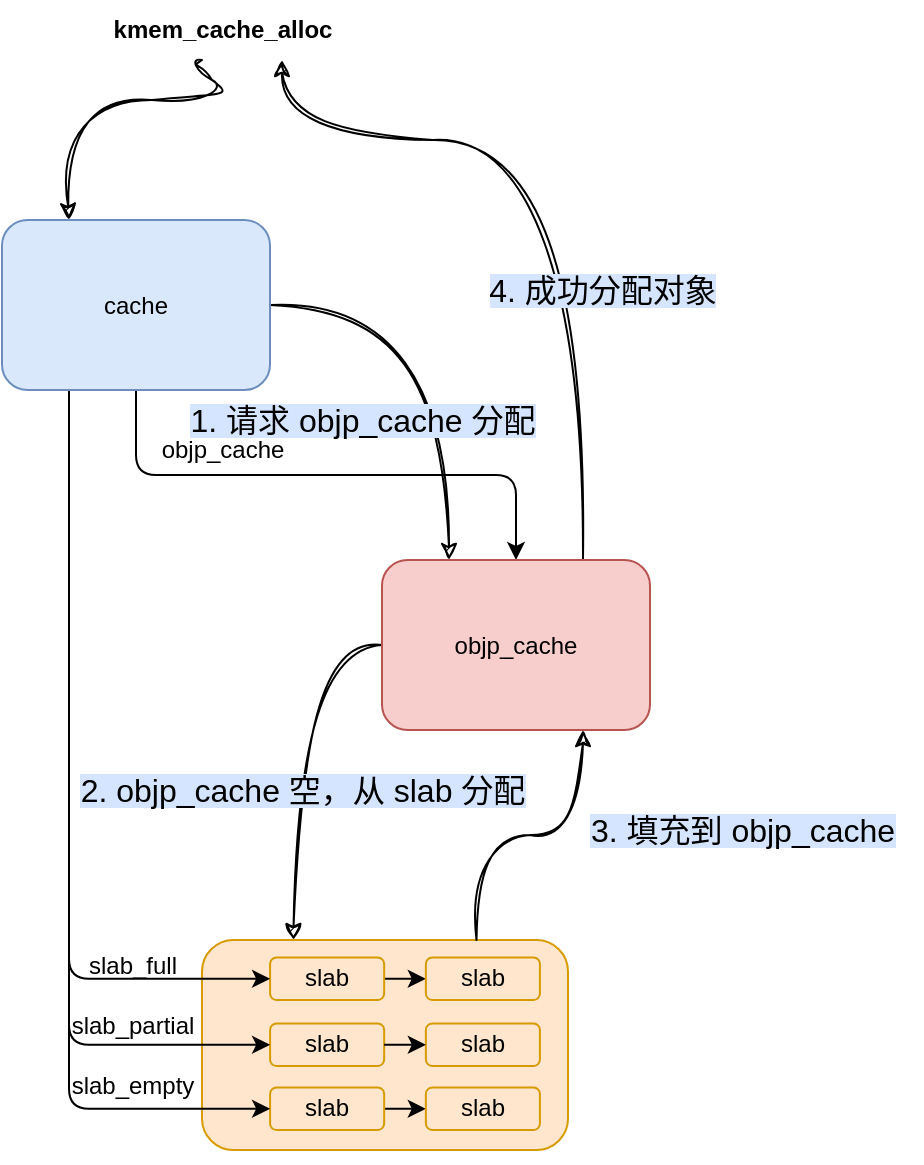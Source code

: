 <mxfile version="21.2.1" type="device">
  <diagram name="第 1 页" id="WRvl_2cdZziGvFzCcgue">
    <mxGraphModel dx="1115" dy="753" grid="1" gridSize="10" guides="1" tooltips="1" connect="1" arrows="1" fold="1" page="1" pageScale="1" pageWidth="827" pageHeight="1169" math="0" shadow="0">
      <root>
        <mxCell id="0" />
        <mxCell id="1" parent="0" />
        <mxCell id="JGOG6nVRLbiCsh2qMiBH-129" value="" style="group" vertex="1" connectable="0" parent="1">
          <mxGeometry x="270" y="560" width="183" height="111.25" as="geometry" />
        </mxCell>
        <mxCell id="JGOG6nVRLbiCsh2qMiBH-128" value="" style="rounded=1;whiteSpace=wrap;html=1;fillColor=#ffe6cc;strokeColor=#d79b00;shadow=0;" vertex="1" parent="JGOG6nVRLbiCsh2qMiBH-129">
          <mxGeometry width="183" height="105.0" as="geometry" />
        </mxCell>
        <mxCell id="JGOG6nVRLbiCsh2qMiBH-120" style="edgeStyle=orthogonalEdgeStyle;rounded=0;orthogonalLoop=1;jettySize=auto;html=1;exitX=1;exitY=0.5;exitDx=0;exitDy=0;" edge="1" parent="JGOG6nVRLbiCsh2qMiBH-129" source="JGOG6nVRLbiCsh2qMiBH-119">
          <mxGeometry relative="1" as="geometry">
            <mxPoint x="111.928" y="19.5" as="targetPoint" />
          </mxGeometry>
        </mxCell>
        <mxCell id="JGOG6nVRLbiCsh2qMiBH-119" value="slab" style="rounded=1;whiteSpace=wrap;html=1;fillColor=#ffe6cc;strokeColor=#d79b00;shadow=0;" vertex="1" parent="JGOG6nVRLbiCsh2qMiBH-129">
          <mxGeometry x="34.047" y="8.75" width="57.028" height="21.25" as="geometry" />
        </mxCell>
        <mxCell id="JGOG6nVRLbiCsh2qMiBH-121" value="slab" style="rounded=1;whiteSpace=wrap;html=1;fillColor=#ffe6cc;strokeColor=#d79b00;shadow=0;" vertex="1" parent="JGOG6nVRLbiCsh2qMiBH-129">
          <mxGeometry x="111.928" y="8.75" width="57.028" height="21.25" as="geometry" />
        </mxCell>
        <mxCell id="JGOG6nVRLbiCsh2qMiBH-122" value="slab" style="rounded=1;whiteSpace=wrap;html=1;fillColor=#ffe6cc;strokeColor=#d79b00;shadow=0;" vertex="1" parent="JGOG6nVRLbiCsh2qMiBH-129">
          <mxGeometry x="34.047" y="41.75" width="57.028" height="21.25" as="geometry" />
        </mxCell>
        <mxCell id="JGOG6nVRLbiCsh2qMiBH-125" style="edgeStyle=orthogonalEdgeStyle;rounded=0;orthogonalLoop=1;jettySize=auto;html=1;exitX=1;exitY=0.5;exitDx=0;exitDy=0;" edge="1" parent="JGOG6nVRLbiCsh2qMiBH-129" source="JGOG6nVRLbiCsh2qMiBH-123">
          <mxGeometry relative="1" as="geometry">
            <mxPoint x="111.928" y="84.5" as="targetPoint" />
          </mxGeometry>
        </mxCell>
        <mxCell id="JGOG6nVRLbiCsh2qMiBH-123" value="slab" style="rounded=1;whiteSpace=wrap;html=1;fillColor=#ffe6cc;strokeColor=#d79b00;shadow=0;" vertex="1" parent="JGOG6nVRLbiCsh2qMiBH-129">
          <mxGeometry x="34.047" y="73.75" width="57.028" height="21.25" as="geometry" />
        </mxCell>
        <mxCell id="JGOG6nVRLbiCsh2qMiBH-124" value="slab" style="rounded=1;whiteSpace=wrap;html=1;fillColor=#ffe6cc;strokeColor=#d79b00;shadow=0;" vertex="1" parent="JGOG6nVRLbiCsh2qMiBH-129">
          <mxGeometry x="111.928" y="41.75" width="57.028" height="21.25" as="geometry" />
        </mxCell>
        <mxCell id="JGOG6nVRLbiCsh2qMiBH-126" style="edgeStyle=orthogonalEdgeStyle;rounded=0;orthogonalLoop=1;jettySize=auto;html=1;exitX=1;exitY=0.5;exitDx=0;exitDy=0;entryX=0;entryY=0.5;entryDx=0;entryDy=0;" edge="1" parent="JGOG6nVRLbiCsh2qMiBH-129" source="JGOG6nVRLbiCsh2qMiBH-122" target="JGOG6nVRLbiCsh2qMiBH-124">
          <mxGeometry relative="1" as="geometry" />
        </mxCell>
        <mxCell id="JGOG6nVRLbiCsh2qMiBH-127" value="slab" style="rounded=1;whiteSpace=wrap;html=1;fillColor=#ffe6cc;strokeColor=#d79b00;shadow=0;" vertex="1" parent="JGOG6nVRLbiCsh2qMiBH-129">
          <mxGeometry x="111.928" y="73.75" width="57.028" height="21.25" as="geometry" />
        </mxCell>
        <mxCell id="JGOG6nVRLbiCsh2qMiBH-3" style="edgeStyle=orthogonalEdgeStyle;rounded=1;orthogonalLoop=1;jettySize=auto;html=1;exitX=0.5;exitY=1;exitDx=0;exitDy=0;entryX=0.5;entryY=0;entryDx=0;entryDy=0;" edge="1" parent="1" source="JGOG6nVRLbiCsh2qMiBH-4" target="JGOG6nVRLbiCsh2qMiBH-117">
          <mxGeometry relative="1" as="geometry">
            <mxPoint x="360" y="350" as="targetPoint" />
          </mxGeometry>
        </mxCell>
        <mxCell id="JGOG6nVRLbiCsh2qMiBH-130" style="edgeStyle=orthogonalEdgeStyle;rounded=1;orthogonalLoop=1;jettySize=auto;html=1;exitX=0.25;exitY=1;exitDx=0;exitDy=0;entryX=0;entryY=0.5;entryDx=0;entryDy=0;" edge="1" parent="1" source="JGOG6nVRLbiCsh2qMiBH-4" target="JGOG6nVRLbiCsh2qMiBH-119">
          <mxGeometry relative="1" as="geometry" />
        </mxCell>
        <mxCell id="JGOG6nVRLbiCsh2qMiBH-131" style="edgeStyle=orthogonalEdgeStyle;rounded=1;orthogonalLoop=1;jettySize=auto;html=1;exitX=0.25;exitY=1;exitDx=0;exitDy=0;entryX=0;entryY=0.5;entryDx=0;entryDy=0;" edge="1" parent="1" source="JGOG6nVRLbiCsh2qMiBH-4" target="JGOG6nVRLbiCsh2qMiBH-122">
          <mxGeometry relative="1" as="geometry" />
        </mxCell>
        <mxCell id="JGOG6nVRLbiCsh2qMiBH-132" style="edgeStyle=orthogonalEdgeStyle;rounded=1;orthogonalLoop=1;jettySize=auto;html=1;exitX=0.25;exitY=1;exitDx=0;exitDy=0;entryX=0;entryY=0.5;entryDx=0;entryDy=0;" edge="1" parent="1" source="JGOG6nVRLbiCsh2qMiBH-4" target="JGOG6nVRLbiCsh2qMiBH-123">
          <mxGeometry relative="1" as="geometry" />
        </mxCell>
        <mxCell id="JGOG6nVRLbiCsh2qMiBH-156" style="edgeStyle=orthogonalEdgeStyle;orthogonalLoop=1;jettySize=auto;html=1;exitX=1;exitY=0.5;exitDx=0;exitDy=0;entryX=0.25;entryY=0;entryDx=0;entryDy=0;curved=1;sketch=1;curveFitting=1;jiggle=2;" edge="1" parent="1" source="JGOG6nVRLbiCsh2qMiBH-4" target="JGOG6nVRLbiCsh2qMiBH-117">
          <mxGeometry relative="1" as="geometry" />
        </mxCell>
        <mxCell id="JGOG6nVRLbiCsh2qMiBH-4" value="cache" style="rounded=1;whiteSpace=wrap;html=1;fillColor=#dae8fc;strokeColor=#6c8ebf;shadow=0;" vertex="1" parent="1">
          <mxGeometry x="170" y="200" width="134" height="85" as="geometry" />
        </mxCell>
        <mxCell id="JGOG6nVRLbiCsh2qMiBH-17" value="objp_cache" style="text;html=1;align=center;verticalAlign=middle;resizable=0;points=[];autosize=1;strokeColor=none;fillColor=none;shadow=0;" vertex="1" parent="1">
          <mxGeometry x="240" y="300" width="80" height="30" as="geometry" />
        </mxCell>
        <mxCell id="JGOG6nVRLbiCsh2qMiBH-149" style="edgeStyle=orthogonalEdgeStyle;orthogonalLoop=1;jettySize=auto;html=1;exitX=0;exitY=0.5;exitDx=0;exitDy=0;entryX=0.25;entryY=0;entryDx=0;entryDy=0;curved=1;sketch=1;curveFitting=1;jiggle=2;" edge="1" parent="1" source="JGOG6nVRLbiCsh2qMiBH-117" target="JGOG6nVRLbiCsh2qMiBH-128">
          <mxGeometry relative="1" as="geometry" />
        </mxCell>
        <mxCell id="JGOG6nVRLbiCsh2qMiBH-157" style="edgeStyle=orthogonalEdgeStyle;orthogonalLoop=1;jettySize=auto;html=1;exitX=0.75;exitY=0;exitDx=0;exitDy=0;curved=1;sketch=1;curveFitting=1;jiggle=2;" edge="1" parent="1" source="JGOG6nVRLbiCsh2qMiBH-117">
          <mxGeometry relative="1" as="geometry">
            <mxPoint x="310" y="120" as="targetPoint" />
            <Array as="points">
              <mxPoint x="461" y="160" />
              <mxPoint x="310" y="160" />
            </Array>
          </mxGeometry>
        </mxCell>
        <mxCell id="JGOG6nVRLbiCsh2qMiBH-117" value="objp_cache" style="rounded=1;whiteSpace=wrap;html=1;fillColor=#f8cecc;strokeColor=#b85450;shadow=0;" vertex="1" parent="1">
          <mxGeometry x="360" y="370" width="134" height="85" as="geometry" />
        </mxCell>
        <mxCell id="JGOG6nVRLbiCsh2qMiBH-136" value="slab_full" style="text;html=1;align=center;verticalAlign=middle;resizable=0;points=[];autosize=1;strokeColor=none;fillColor=none;" vertex="1" parent="1">
          <mxGeometry x="200" y="558" width="70" height="30" as="geometry" />
        </mxCell>
        <mxCell id="JGOG6nVRLbiCsh2qMiBH-137" value="slab_partial" style="text;html=1;align=center;verticalAlign=middle;resizable=0;points=[];autosize=1;strokeColor=none;fillColor=none;" vertex="1" parent="1">
          <mxGeometry x="195" y="588" width="80" height="30" as="geometry" />
        </mxCell>
        <mxCell id="JGOG6nVRLbiCsh2qMiBH-138" value="slab_empty" style="text;html=1;align=center;verticalAlign=middle;resizable=0;points=[];autosize=1;strokeColor=none;fillColor=none;" vertex="1" parent="1">
          <mxGeometry x="195" y="618" width="80" height="30" as="geometry" />
        </mxCell>
        <mxCell id="JGOG6nVRLbiCsh2qMiBH-144" value="" style="curved=1;endArrow=classic;html=1;rounded=0;entryX=0.25;entryY=0;entryDx=0;entryDy=0;sketch=1;curveFitting=1;jiggle=2;" edge="1" parent="1" target="JGOG6nVRLbiCsh2qMiBH-4">
          <mxGeometry width="50" height="50" relative="1" as="geometry">
            <mxPoint x="270" y="120" as="sourcePoint" />
            <mxPoint x="260" y="170" as="targetPoint" />
            <Array as="points">
              <mxPoint x="260" y="120" />
              <mxPoint x="290" y="140" />
              <mxPoint x="200" y="140" />
            </Array>
          </mxGeometry>
        </mxCell>
        <mxCell id="JGOG6nVRLbiCsh2qMiBH-145" value="&lt;b&gt;kmem_cache_alloc&lt;/b&gt;" style="text;html=1;align=center;verticalAlign=middle;resizable=0;points=[];autosize=1;strokeColor=none;fillColor=none;" vertex="1" parent="1">
          <mxGeometry x="215" y="90" width="130" height="30" as="geometry" />
        </mxCell>
        <mxCell id="JGOG6nVRLbiCsh2qMiBH-147" value="&lt;font style=&quot;font-size: 16px; background-color: rgb(214, 229, 255);&quot;&gt;1. 请求 objp_cache 分配&lt;/font&gt;" style="text;html=1;align=center;verticalAlign=middle;resizable=0;points=[];autosize=1;strokeColor=none;fillColor=none;fontSize=16;" vertex="1" parent="1">
          <mxGeometry x="250" y="285" width="200" height="30" as="geometry" />
        </mxCell>
        <mxCell id="JGOG6nVRLbiCsh2qMiBH-151" value="&lt;font style=&quot;font-size: 16px; background-color: rgb(214, 229, 255);&quot;&gt;2. objp_cache 空，从 slab 分配&lt;/font&gt;" style="text;html=1;align=center;verticalAlign=middle;resizable=0;points=[];autosize=1;strokeColor=none;fillColor=none;fontSize=16;" vertex="1" parent="1">
          <mxGeometry x="195" y="470" width="250" height="30" as="geometry" />
        </mxCell>
        <mxCell id="JGOG6nVRLbiCsh2qMiBH-152" style="edgeStyle=orthogonalEdgeStyle;orthogonalLoop=1;jettySize=auto;html=1;exitX=0.75;exitY=0;exitDx=0;exitDy=0;entryX=0.75;entryY=1;entryDx=0;entryDy=0;curved=1;sketch=1;curveFitting=1;jiggle=2;" edge="1" parent="1" source="JGOG6nVRLbiCsh2qMiBH-128" target="JGOG6nVRLbiCsh2qMiBH-117">
          <mxGeometry relative="1" as="geometry" />
        </mxCell>
        <mxCell id="JGOG6nVRLbiCsh2qMiBH-155" value="&lt;font style=&quot;font-size: 16px; background-color: rgb(214, 229, 255);&quot;&gt;3. 填充到 objp_cache&lt;/font&gt;" style="text;html=1;align=center;verticalAlign=middle;resizable=0;points=[];autosize=1;strokeColor=none;fillColor=none;fontSize=16;" vertex="1" parent="1">
          <mxGeometry x="450" y="490" width="180" height="30" as="geometry" />
        </mxCell>
        <mxCell id="JGOG6nVRLbiCsh2qMiBH-158" value="&lt;font style=&quot;font-size: 16px; background-color: rgb(214, 229, 255);&quot;&gt;4. 成功分配对象&lt;/font&gt;" style="text;html=1;align=center;verticalAlign=middle;resizable=0;points=[];autosize=1;strokeColor=none;fillColor=none;fontSize=16;" vertex="1" parent="1">
          <mxGeometry x="400" y="220" width="140" height="30" as="geometry" />
        </mxCell>
      </root>
    </mxGraphModel>
  </diagram>
</mxfile>
